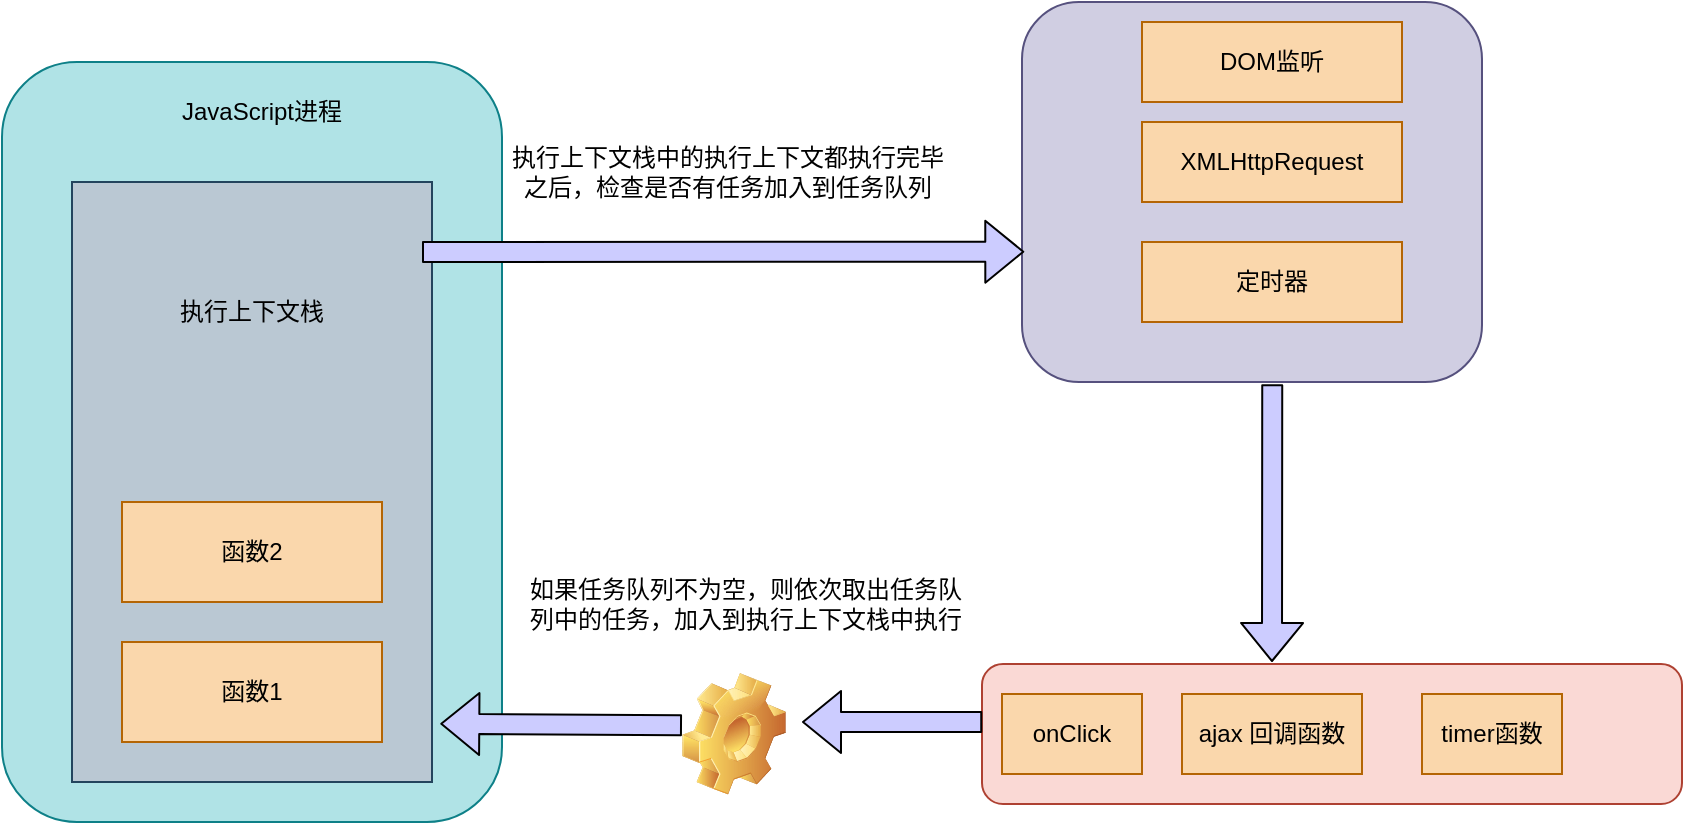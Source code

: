 <mxfile>
    <diagram id="Tq3WyTOJpNYdXONCqfgC" name="第 1 页">
        <mxGraphModel dx="1002" dy="562" grid="0" gridSize="10" guides="1" tooltips="1" connect="1" arrows="1" fold="1" page="1" pageScale="1" pageWidth="1169" pageHeight="1654" background="#ffffff" math="0" shadow="0">
            <root>
                <mxCell id="0"/>
                <mxCell id="1" parent="0"/>
                <mxCell id="2" value="" style="rounded=1;whiteSpace=wrap;html=1;fillColor=#b0e3e6;strokeColor=#0e8088;" vertex="1" parent="1">
                    <mxGeometry x="130" y="70" width="250" height="380" as="geometry"/>
                </mxCell>
                <mxCell id="5" value="" style="shape=image;html=1;verticalLabelPosition=bottom;verticalAlign=top;imageAspect=1;aspect=fixed;image=img/clipart/Gear_128x128.png" vertex="1" parent="1">
                    <mxGeometry x="470" y="375.5" width="52" height="61" as="geometry"/>
                </mxCell>
                <mxCell id="6" value="" style="rounded=0;whiteSpace=wrap;html=1;strokeColor=#23445d;fillColor=#bac8d3;" vertex="1" parent="1">
                    <mxGeometry x="165" y="130" width="180" height="300" as="geometry"/>
                </mxCell>
                <mxCell id="7" value="&lt;font color=&quot;#000000&quot;&gt;JavaScript进程&lt;/font&gt;" style="text;html=1;strokeColor=none;fillColor=none;align=center;verticalAlign=middle;whiteSpace=wrap;rounded=0;" vertex="1" parent="1">
                    <mxGeometry x="210" y="80" width="100" height="30" as="geometry"/>
                </mxCell>
                <mxCell id="8" value="&lt;font color=&quot;#000000&quot;&gt;执行上下文栈&lt;/font&gt;" style="text;html=1;strokeColor=none;fillColor=none;align=center;verticalAlign=middle;whiteSpace=wrap;rounded=0;" vertex="1" parent="1">
                    <mxGeometry x="205" y="180" width="100" height="30" as="geometry"/>
                </mxCell>
                <mxCell id="9" value="函数2" style="rounded=0;whiteSpace=wrap;html=1;strokeColor=#b46504;fillColor=#fad7ac;fontColor=#000000;" vertex="1" parent="1">
                    <mxGeometry x="190" y="290" width="130" height="50" as="geometry"/>
                </mxCell>
                <mxCell id="10" value="函数1" style="rounded=0;whiteSpace=wrap;html=1;strokeColor=#b46504;fillColor=#fad7ac;fontColor=#000000;" vertex="1" parent="1">
                    <mxGeometry x="190" y="360" width="130" height="50" as="geometry"/>
                </mxCell>
                <mxCell id="11" value="" style="rounded=1;whiteSpace=wrap;html=1;fillColor=#d0cee2;strokeColor=#56517e;" vertex="1" parent="1">
                    <mxGeometry x="640" y="40" width="230" height="190" as="geometry"/>
                </mxCell>
                <mxCell id="12" value="DOM监听" style="rounded=0;whiteSpace=wrap;html=1;strokeColor=#b46504;fillColor=#fad7ac;fontColor=#000000;" vertex="1" parent="1">
                    <mxGeometry x="700" y="50" width="130" height="40" as="geometry"/>
                </mxCell>
                <mxCell id="13" value="XMLHttpRequest" style="rounded=0;whiteSpace=wrap;html=1;strokeColor=#b46504;fillColor=#fad7ac;fontColor=#000000;" vertex="1" parent="1">
                    <mxGeometry x="700" y="100" width="130" height="40" as="geometry"/>
                </mxCell>
                <mxCell id="14" value="定时器" style="rounded=0;whiteSpace=wrap;html=1;strokeColor=#b46504;fillColor=#fad7ac;fontColor=#000000;" vertex="1" parent="1">
                    <mxGeometry x="700" y="160" width="130" height="40" as="geometry"/>
                </mxCell>
                <mxCell id="15" value="" style="rounded=1;whiteSpace=wrap;html=1;fillColor=#fad9d5;strokeColor=#ae4132;" vertex="1" parent="1">
                    <mxGeometry x="620" y="371" width="350" height="70" as="geometry"/>
                </mxCell>
                <mxCell id="16" value="onClick" style="rounded=0;whiteSpace=wrap;html=1;strokeColor=#b46504;fillColor=#fad7ac;fontColor=#000000;" vertex="1" parent="1">
                    <mxGeometry x="630" y="386" width="70" height="40" as="geometry"/>
                </mxCell>
                <mxCell id="17" value="ajax 回调函数" style="rounded=0;whiteSpace=wrap;html=1;strokeColor=#b46504;fillColor=#fad7ac;fontColor=#000000;" vertex="1" parent="1">
                    <mxGeometry x="720" y="386" width="90" height="40" as="geometry"/>
                </mxCell>
                <mxCell id="18" value="timer函数" style="rounded=0;whiteSpace=wrap;html=1;strokeColor=#b46504;fillColor=#fad7ac;fontColor=#000000;" vertex="1" parent="1">
                    <mxGeometry x="840" y="386" width="70" height="40" as="geometry"/>
                </mxCell>
                <mxCell id="19" value="" style="shape=flexArrow;endArrow=classic;html=1;fontColor=#000000;entryX=0.005;entryY=0.657;entryDx=0;entryDy=0;fillColor=#CCCCFF;entryPerimeter=0;" edge="1" parent="1" target="11">
                    <mxGeometry width="50" height="50" relative="1" as="geometry">
                        <mxPoint x="340" y="165" as="sourcePoint"/>
                        <mxPoint x="641.15" y="167.57" as="targetPoint"/>
                    </mxGeometry>
                </mxCell>
                <mxCell id="20" value="" style="shape=flexArrow;endArrow=classic;html=1;fontColor=#000000;fillColor=#CCCCFF;exitX=0.544;exitY=1.006;exitDx=0;exitDy=0;exitPerimeter=0;" edge="1" parent="1" source="11">
                    <mxGeometry width="50" height="50" relative="1" as="geometry">
                        <mxPoint x="350" y="175" as="sourcePoint"/>
                        <mxPoint x="765" y="370" as="targetPoint"/>
                    </mxGeometry>
                </mxCell>
                <mxCell id="21" value="" style="shape=flexArrow;endArrow=classic;html=1;fontColor=#000000;fillColor=#CCCCFF;exitX=0.544;exitY=1.006;exitDx=0;exitDy=0;exitPerimeter=0;" edge="1" parent="1">
                    <mxGeometry width="50" height="50" relative="1" as="geometry">
                        <mxPoint x="620.12" y="400" as="sourcePoint"/>
                        <mxPoint x="530" y="400" as="targetPoint"/>
                    </mxGeometry>
                </mxCell>
                <mxCell id="22" value="" style="shape=flexArrow;endArrow=classic;html=1;fontColor=#000000;fillColor=#CCCCFF;exitX=0.544;exitY=1.006;exitDx=0;exitDy=0;exitPerimeter=0;entryX=1.023;entryY=0.903;entryDx=0;entryDy=0;entryPerimeter=0;" edge="1" parent="1" target="6">
                    <mxGeometry width="50" height="50" relative="1" as="geometry">
                        <mxPoint x="470.0" y="401.63" as="sourcePoint"/>
                        <mxPoint x="372.66" y="400.005" as="targetPoint"/>
                    </mxGeometry>
                </mxCell>
                <mxCell id="23" value="执行上下文栈中的执行上下文都执行完毕之后，检查是否有任务加入到任务队列" style="text;html=1;strokeColor=none;fillColor=none;align=center;verticalAlign=middle;whiteSpace=wrap;rounded=0;fontColor=#000000;" vertex="1" parent="1">
                    <mxGeometry x="383" y="95" width="220" height="60" as="geometry"/>
                </mxCell>
                <mxCell id="24" value="如果任务队列不为空，则依次取出任务队列中的任务，加入到执行上下文栈中执行" style="text;html=1;strokeColor=none;fillColor=none;align=center;verticalAlign=middle;whiteSpace=wrap;rounded=0;fontColor=#000000;" vertex="1" parent="1">
                    <mxGeometry x="392" y="311" width="220" height="60" as="geometry"/>
                </mxCell>
            </root>
        </mxGraphModel>
    </diagram>
</mxfile>